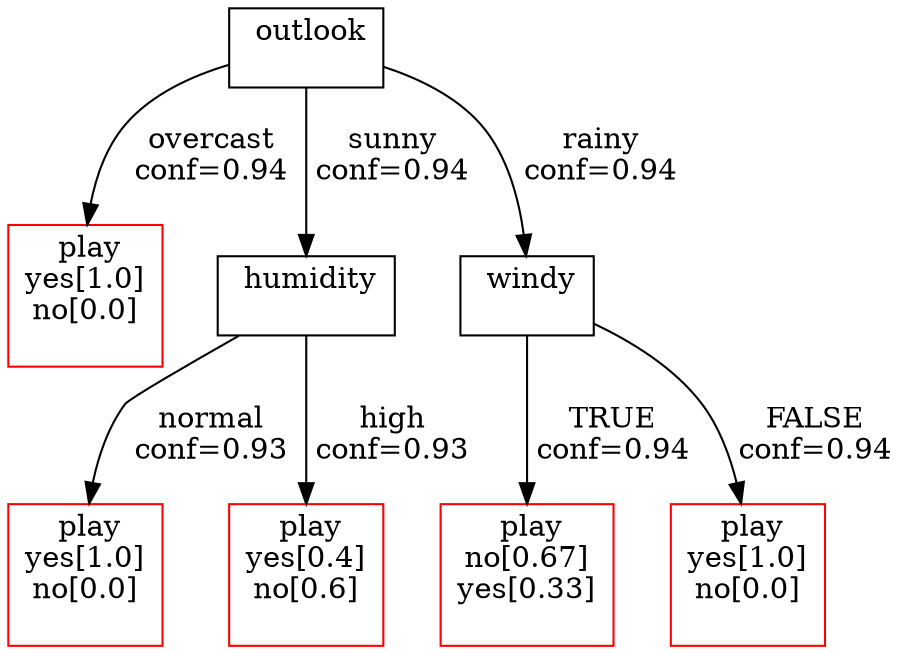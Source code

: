 digraph mediationTree{
-9223371868771899596[label=" outlook
 ",shape=box, color=black]-9223371868771899596->-9223371868771899616[label="overcast
 conf=0.94 "]
-9223371868771899616[label=" play
yes[1.0]
no[0.0]
 ",shape=box, color=red]-9223371868771899596->-9223371868771899560[label="sunny
 conf=0.94 "]
-9223371868771899560[label=" humidity
 ",shape=box, color=black]-9223371868771899560->-9223371868771899532[label="normal
 conf=0.93 "]
-9223371868771899532[label=" play
yes[1.0]
no[0.0]
 ",shape=box, color=red]-9223371868771899560->-9223371868771899568[label="high
 conf=0.93 "]
-9223371868771899568[label=" play
yes[0.4]
no[0.6]
 ",shape=box, color=red]-9223371868771899596->-9223371868771899488[label="rainy
 conf=0.94 "]
-9223371868771899488[label=" windy
 ",shape=box, color=black]-9223371868771899488->-9223371868771975700[label="TRUE
 conf=0.94 "]
-9223371868771975700[label=" play
no[0.67]
yes[0.33]
 ",shape=box, color=red]-9223371868771899488->-9223371868771899428[label="FALSE
 conf=0.94 "]
-9223371868771899428[label=" play
yes[1.0]
no[0.0]
 ",shape=box, color=red]
}
